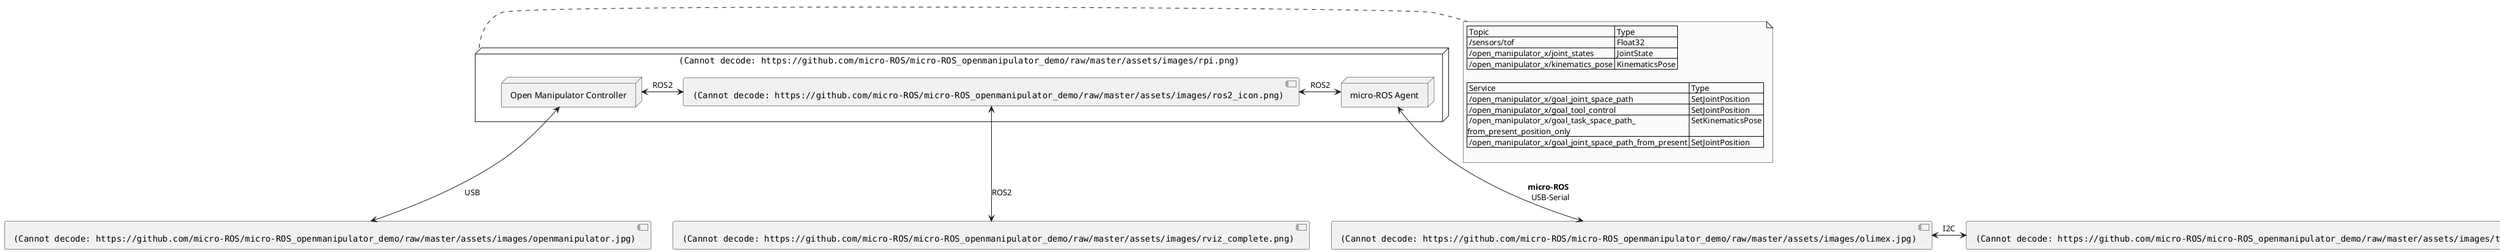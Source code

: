 @startuml
skinparam monochrome true


node <img:https://github.com/micro-ROS/micro-ROS_openmanipulator_demo/raw/master/assets/images/rpi.png> as rpi {
    node "Open Manipulator Controller" as om_cont
    'node "Demo Logic" as demo_logic
    node "micro-ROS Agent" as microROS
    [<img:https://github.com/micro-ROS/micro-ROS_openmanipulator_demo/raw/master/assets/images/ros2_icon.png>]as ros2
}



[<img:https://github.com/micro-ROS/micro-ROS_openmanipulator_demo/raw/master/assets/images/olimex.jpg>] as olimex
[<img:https://github.com/micro-ROS/micro-ROS_openmanipulator_demo/raw/master/assets/images/tof_sensor2.jpeg>] as tof_sensor
[<img:https://github.com/micro-ROS/micro-ROS_openmanipulator_demo/raw/master/assets/images/openmanipulator.jpg>] as open_manipulator
[<img:https://github.com/micro-ROS/micro-ROS_openmanipulator_demo/raw/master/assets/images/rviz_complete.png>] as rviz


note right of rpi
    | Topic | Type |
    | /sensors/tof | Float32 |
    | /open_manipulator_x/joint_states | JointState |
    | /open_manipulator_x/kinematics_pose | KinematicsPose |
    
    | Service | Type |
    | /open_manipulator_x/goal_joint_space_path | SetJointPosition |
    | /open_manipulator_x/goal_tool_control | SetJointPosition |
    | /open_manipulator_x/goal_task_space_path_\nfrom_present_position_only | SetKinematicsPose |
    | /open_manipulator_x/goal_joint_space_path_from_present | SetJointPosition |

end note


tof_sensor <-left-> olimex: I2C
olimex <-up-> microROS: <b>micro-ROS</b> \n USB-Serial

'ros2 <-up-> demo_logic: ROS2
microROS <-left-> ros2: ROS2
ros2 <-left-> om_cont: ROS2 
ros2 <-down-> rviz: ROS2 

om_cont <-down-> open_manipulator: USB

@endutml
@enduml